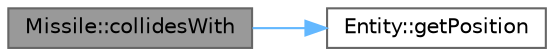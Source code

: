 digraph "Missile::collidesWith"
{
 // LATEX_PDF_SIZE
  bgcolor="transparent";
  edge [fontname=Helvetica,fontsize=10,labelfontname=Helvetica,labelfontsize=10];
  node [fontname=Helvetica,fontsize=10,shape=box,height=0.2,width=0.4];
  rankdir="LR";
  Node1 [id="Node000001",label="Missile::collidesWith",height=0.2,width=0.4,color="gray40", fillcolor="grey60", style="filled", fontcolor="black",tooltip="Checks if the missile collides with another entity."];
  Node1 -> Node2 [id="edge1_Node000001_Node000002",color="steelblue1",style="solid",tooltip=" "];
  Node2 [id="Node000002",label="Entity::getPosition",height=0.2,width=0.4,color="grey40", fillcolor="white", style="filled",URL="$classEntity.html#a47d465aee2ac4dc6e8a0c0843e324764",tooltip="Gets the current position of the entity."];
}
